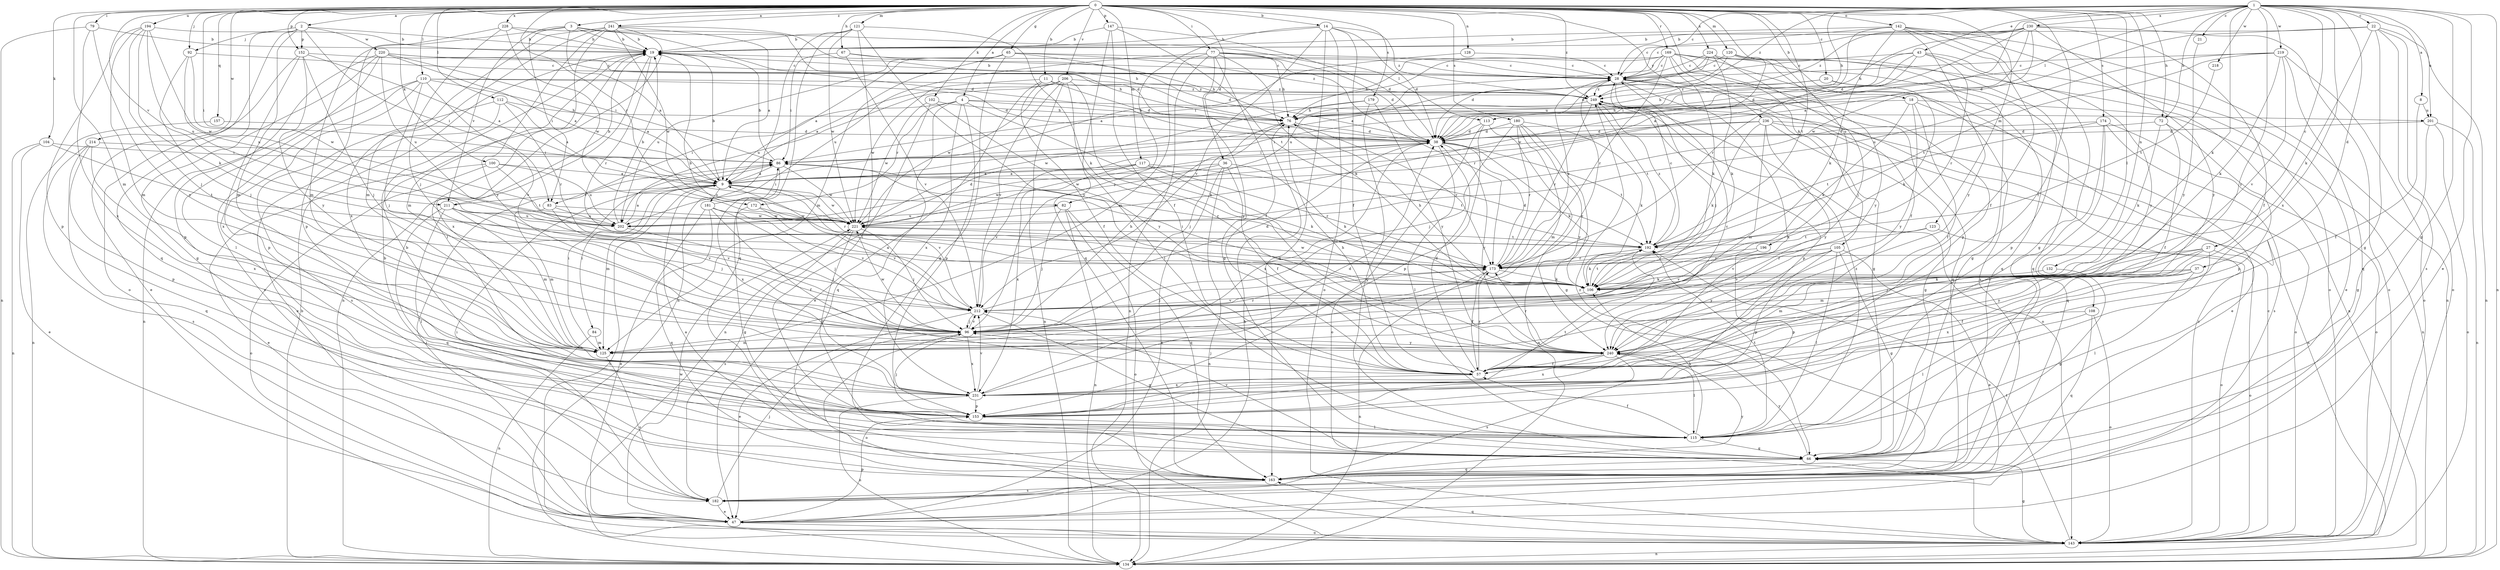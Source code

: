 strict digraph  {
0;
1;
2;
3;
4;
8;
9;
11;
14;
18;
19;
20;
21;
22;
27;
28;
36;
37;
38;
43;
47;
57;
65;
66;
67;
72;
76;
77;
79;
82;
83;
84;
86;
92;
96;
100;
102;
104;
105;
106;
108;
110;
112;
113;
115;
117;
120;
121;
123;
125;
128;
132;
134;
142;
143;
147;
152;
153;
157;
163;
169;
172;
173;
174;
179;
180;
181;
182;
192;
194;
196;
201;
202;
206;
211;
212;
214;
218;
219;
220;
221;
224;
228;
230;
231;
236;
240;
241;
249;
0 -> 2  [label=a];
0 -> 3  [label=a];
0 -> 4  [label=a];
0 -> 11  [label=b];
0 -> 14  [label=b];
0 -> 18  [label=b];
0 -> 20  [label=c];
0 -> 36  [label=d];
0 -> 57  [label=f];
0 -> 65  [label=g];
0 -> 67  [label=h];
0 -> 72  [label=h];
0 -> 77  [label=i];
0 -> 79  [label=i];
0 -> 82  [label=i];
0 -> 92  [label=j];
0 -> 100  [label=k];
0 -> 102  [label=k];
0 -> 104  [label=k];
0 -> 105  [label=k];
0 -> 108  [label=l];
0 -> 110  [label=l];
0 -> 112  [label=l];
0 -> 117  [label=m];
0 -> 120  [label=m];
0 -> 121  [label=m];
0 -> 123  [label=m];
0 -> 125  [label=m];
0 -> 128  [label=n];
0 -> 132  [label=n];
0 -> 142  [label=o];
0 -> 147  [label=p];
0 -> 152  [label=p];
0 -> 157  [label=q];
0 -> 169  [label=r];
0 -> 172  [label=r];
0 -> 174  [label=s];
0 -> 179  [label=s];
0 -> 180  [label=s];
0 -> 192  [label=t];
0 -> 194  [label=u];
0 -> 196  [label=u];
0 -> 206  [label=v];
0 -> 211  [label=v];
0 -> 214  [label=w];
0 -> 224  [label=x];
0 -> 228  [label=x];
0 -> 236  [label=y];
0 -> 241  [label=z];
0 -> 249  [label=z];
1 -> 8  [label=a];
1 -> 21  [label=c];
1 -> 22  [label=c];
1 -> 27  [label=c];
1 -> 28  [label=c];
1 -> 37  [label=d];
1 -> 43  [label=e];
1 -> 47  [label=e];
1 -> 66  [label=g];
1 -> 72  [label=h];
1 -> 76  [label=h];
1 -> 82  [label=i];
1 -> 106  [label=k];
1 -> 113  [label=l];
1 -> 134  [label=n];
1 -> 201  [label=u];
1 -> 218  [label=w];
1 -> 219  [label=w];
1 -> 230  [label=x];
1 -> 231  [label=x];
1 -> 240  [label=y];
1 -> 249  [label=z];
2 -> 19  [label=b];
2 -> 83  [label=i];
2 -> 92  [label=j];
2 -> 125  [label=m];
2 -> 143  [label=o];
2 -> 152  [label=p];
2 -> 163  [label=q];
2 -> 220  [label=w];
3 -> 9  [label=a];
3 -> 19  [label=b];
3 -> 38  [label=d];
3 -> 83  [label=i];
3 -> 113  [label=l];
3 -> 125  [label=m];
3 -> 211  [label=v];
4 -> 76  [label=h];
4 -> 83  [label=i];
4 -> 106  [label=k];
4 -> 153  [label=p];
4 -> 163  [label=q];
4 -> 172  [label=r];
4 -> 201  [label=u];
4 -> 231  [label=x];
8 -> 57  [label=f];
8 -> 201  [label=u];
9 -> 19  [label=b];
9 -> 84  [label=i];
9 -> 125  [label=m];
9 -> 143  [label=o];
9 -> 173  [label=r];
9 -> 181  [label=s];
9 -> 211  [label=v];
9 -> 212  [label=v];
9 -> 221  [label=w];
11 -> 38  [label=d];
11 -> 47  [label=e];
11 -> 57  [label=f];
11 -> 221  [label=w];
11 -> 249  [label=z];
14 -> 19  [label=b];
14 -> 38  [label=d];
14 -> 57  [label=f];
14 -> 96  [label=j];
14 -> 143  [label=o];
14 -> 163  [label=q];
14 -> 212  [label=v];
14 -> 249  [label=z];
18 -> 47  [label=e];
18 -> 57  [label=f];
18 -> 76  [label=h];
18 -> 106  [label=k];
18 -> 134  [label=n];
18 -> 240  [label=y];
19 -> 28  [label=c];
19 -> 125  [label=m];
19 -> 173  [label=r];
19 -> 231  [label=x];
20 -> 76  [label=h];
20 -> 106  [label=k];
20 -> 153  [label=p];
20 -> 249  [label=z];
21 -> 240  [label=y];
22 -> 19  [label=b];
22 -> 38  [label=d];
22 -> 66  [label=g];
22 -> 106  [label=k];
22 -> 134  [label=n];
22 -> 143  [label=o];
22 -> 182  [label=s];
27 -> 96  [label=j];
27 -> 115  [label=l];
27 -> 125  [label=m];
27 -> 143  [label=o];
27 -> 173  [label=r];
27 -> 240  [label=y];
28 -> 19  [label=b];
28 -> 66  [label=g];
28 -> 96  [label=j];
28 -> 163  [label=q];
28 -> 231  [label=x];
28 -> 249  [label=z];
36 -> 9  [label=a];
36 -> 47  [label=e];
36 -> 57  [label=f];
36 -> 106  [label=k];
36 -> 134  [label=n];
36 -> 221  [label=w];
37 -> 57  [label=f];
37 -> 106  [label=k];
37 -> 115  [label=l];
37 -> 125  [label=m];
37 -> 231  [label=x];
38 -> 86  [label=i];
38 -> 106  [label=k];
38 -> 115  [label=l];
38 -> 192  [label=t];
38 -> 221  [label=w];
38 -> 231  [label=x];
38 -> 240  [label=y];
43 -> 9  [label=a];
43 -> 28  [label=c];
43 -> 38  [label=d];
43 -> 47  [label=e];
43 -> 86  [label=i];
43 -> 173  [label=r];
43 -> 240  [label=y];
47 -> 76  [label=h];
47 -> 86  [label=i];
47 -> 143  [label=o];
47 -> 153  [label=p];
47 -> 221  [label=w];
57 -> 28  [label=c];
57 -> 38  [label=d];
57 -> 76  [label=h];
57 -> 96  [label=j];
57 -> 173  [label=r];
57 -> 231  [label=x];
65 -> 9  [label=a];
65 -> 28  [label=c];
65 -> 38  [label=d];
65 -> 66  [label=g];
65 -> 125  [label=m];
65 -> 202  [label=u];
65 -> 249  [label=z];
66 -> 19  [label=b];
66 -> 163  [label=q];
66 -> 212  [label=v];
66 -> 240  [label=y];
67 -> 28  [label=c];
67 -> 76  [label=h];
67 -> 86  [label=i];
67 -> 212  [label=v];
72 -> 38  [label=d];
72 -> 57  [label=f];
72 -> 106  [label=k];
72 -> 153  [label=p];
76 -> 38  [label=d];
76 -> 96  [label=j];
76 -> 173  [label=r];
77 -> 28  [label=c];
77 -> 38  [label=d];
77 -> 57  [label=f];
77 -> 66  [label=g];
77 -> 76  [label=h];
77 -> 106  [label=k];
77 -> 125  [label=m];
77 -> 134  [label=n];
77 -> 173  [label=r];
77 -> 202  [label=u];
79 -> 19  [label=b];
79 -> 134  [label=n];
79 -> 231  [label=x];
79 -> 240  [label=y];
82 -> 96  [label=j];
82 -> 134  [label=n];
82 -> 143  [label=o];
82 -> 163  [label=q];
82 -> 202  [label=u];
83 -> 125  [label=m];
83 -> 202  [label=u];
83 -> 212  [label=v];
83 -> 221  [label=w];
84 -> 125  [label=m];
84 -> 134  [label=n];
86 -> 9  [label=a];
86 -> 19  [label=b];
86 -> 173  [label=r];
86 -> 221  [label=w];
86 -> 231  [label=x];
92 -> 28  [label=c];
92 -> 96  [label=j];
92 -> 202  [label=u];
92 -> 221  [label=w];
96 -> 76  [label=h];
96 -> 125  [label=m];
96 -> 143  [label=o];
96 -> 173  [label=r];
96 -> 212  [label=v];
96 -> 221  [label=w];
96 -> 231  [label=x];
96 -> 240  [label=y];
100 -> 9  [label=a];
100 -> 47  [label=e];
100 -> 143  [label=o];
100 -> 192  [label=t];
100 -> 202  [label=u];
102 -> 76  [label=h];
102 -> 134  [label=n];
102 -> 221  [label=w];
102 -> 240  [label=y];
104 -> 47  [label=e];
104 -> 86  [label=i];
104 -> 134  [label=n];
104 -> 192  [label=t];
105 -> 47  [label=e];
105 -> 66  [label=g];
105 -> 115  [label=l];
105 -> 153  [label=p];
105 -> 173  [label=r];
105 -> 212  [label=v];
105 -> 240  [label=y];
106 -> 76  [label=h];
106 -> 86  [label=i];
106 -> 192  [label=t];
106 -> 212  [label=v];
108 -> 96  [label=j];
108 -> 115  [label=l];
108 -> 143  [label=o];
108 -> 163  [label=q];
110 -> 9  [label=a];
110 -> 38  [label=d];
110 -> 96  [label=j];
110 -> 134  [label=n];
110 -> 153  [label=p];
110 -> 182  [label=s];
110 -> 212  [label=v];
110 -> 249  [label=z];
112 -> 9  [label=a];
112 -> 47  [label=e];
112 -> 76  [label=h];
112 -> 173  [label=r];
112 -> 182  [label=s];
113 -> 38  [label=d];
113 -> 134  [label=n];
113 -> 143  [label=o];
113 -> 153  [label=p];
115 -> 19  [label=b];
115 -> 57  [label=f];
115 -> 66  [label=g];
115 -> 106  [label=k];
115 -> 192  [label=t];
115 -> 249  [label=z];
117 -> 9  [label=a];
117 -> 106  [label=k];
117 -> 173  [label=r];
117 -> 192  [label=t];
117 -> 212  [label=v];
117 -> 231  [label=x];
120 -> 28  [label=c];
120 -> 38  [label=d];
120 -> 163  [label=q];
120 -> 221  [label=w];
120 -> 240  [label=y];
121 -> 19  [label=b];
121 -> 106  [label=k];
121 -> 115  [label=l];
121 -> 134  [label=n];
121 -> 163  [label=q];
121 -> 221  [label=w];
121 -> 240  [label=y];
123 -> 143  [label=o];
123 -> 192  [label=t];
123 -> 212  [label=v];
125 -> 28  [label=c];
125 -> 86  [label=i];
125 -> 182  [label=s];
128 -> 9  [label=a];
128 -> 28  [label=c];
132 -> 66  [label=g];
132 -> 106  [label=k];
134 -> 19  [label=b];
142 -> 19  [label=b];
142 -> 28  [label=c];
142 -> 57  [label=f];
142 -> 66  [label=g];
142 -> 106  [label=k];
142 -> 134  [label=n];
142 -> 143  [label=o];
142 -> 173  [label=r];
142 -> 240  [label=y];
143 -> 28  [label=c];
143 -> 66  [label=g];
143 -> 134  [label=n];
143 -> 163  [label=q];
143 -> 192  [label=t];
143 -> 249  [label=z];
147 -> 19  [label=b];
147 -> 38  [label=d];
147 -> 57  [label=f];
147 -> 163  [label=q];
147 -> 192  [label=t];
152 -> 9  [label=a];
152 -> 28  [label=c];
152 -> 47  [label=e];
152 -> 96  [label=j];
152 -> 231  [label=x];
152 -> 240  [label=y];
153 -> 96  [label=j];
153 -> 115  [label=l];
153 -> 192  [label=t];
157 -> 38  [label=d];
157 -> 134  [label=n];
163 -> 9  [label=a];
163 -> 182  [label=s];
163 -> 240  [label=y];
163 -> 249  [label=z];
169 -> 28  [label=c];
169 -> 57  [label=f];
169 -> 76  [label=h];
169 -> 86  [label=i];
169 -> 106  [label=k];
169 -> 134  [label=n];
169 -> 153  [label=p];
169 -> 163  [label=q];
169 -> 173  [label=r];
169 -> 182  [label=s];
169 -> 202  [label=u];
172 -> 66  [label=g];
172 -> 212  [label=v];
172 -> 221  [label=w];
173 -> 19  [label=b];
173 -> 28  [label=c];
173 -> 38  [label=d];
173 -> 57  [label=f];
173 -> 96  [label=j];
173 -> 106  [label=k];
173 -> 134  [label=n];
173 -> 221  [label=w];
174 -> 38  [label=d];
174 -> 115  [label=l];
174 -> 143  [label=o];
174 -> 163  [label=q];
174 -> 182  [label=s];
174 -> 192  [label=t];
179 -> 66  [label=g];
179 -> 76  [label=h];
179 -> 221  [label=w];
179 -> 240  [label=y];
180 -> 38  [label=d];
180 -> 66  [label=g];
180 -> 96  [label=j];
180 -> 106  [label=k];
180 -> 125  [label=m];
180 -> 173  [label=r];
180 -> 240  [label=y];
181 -> 47  [label=e];
181 -> 57  [label=f];
181 -> 86  [label=i];
181 -> 96  [label=j];
181 -> 163  [label=q];
181 -> 212  [label=v];
181 -> 221  [label=w];
182 -> 47  [label=e];
182 -> 86  [label=i];
182 -> 96  [label=j];
192 -> 28  [label=c];
192 -> 106  [label=k];
192 -> 173  [label=r];
192 -> 249  [label=z];
194 -> 19  [label=b];
194 -> 96  [label=j];
194 -> 106  [label=k];
194 -> 125  [label=m];
194 -> 153  [label=p];
194 -> 202  [label=u];
194 -> 221  [label=w];
196 -> 153  [label=p];
196 -> 173  [label=r];
196 -> 212  [label=v];
201 -> 38  [label=d];
201 -> 66  [label=g];
201 -> 134  [label=n];
201 -> 143  [label=o];
202 -> 9  [label=a];
202 -> 19  [label=b];
202 -> 96  [label=j];
206 -> 9  [label=a];
206 -> 115  [label=l];
206 -> 134  [label=n];
206 -> 202  [label=u];
206 -> 212  [label=v];
206 -> 221  [label=w];
206 -> 240  [label=y];
206 -> 249  [label=z];
211 -> 19  [label=b];
211 -> 96  [label=j];
211 -> 115  [label=l];
211 -> 125  [label=m];
211 -> 163  [label=q];
211 -> 202  [label=u];
211 -> 212  [label=v];
212 -> 9  [label=a];
212 -> 38  [label=d];
212 -> 47  [label=e];
212 -> 66  [label=g];
212 -> 96  [label=j];
214 -> 86  [label=i];
214 -> 153  [label=p];
214 -> 163  [label=q];
214 -> 182  [label=s];
214 -> 231  [label=x];
218 -> 192  [label=t];
219 -> 28  [label=c];
219 -> 106  [label=k];
219 -> 143  [label=o];
219 -> 163  [label=q];
219 -> 192  [label=t];
219 -> 202  [label=u];
219 -> 212  [label=v];
220 -> 9  [label=a];
220 -> 28  [label=c];
220 -> 66  [label=g];
220 -> 76  [label=h];
220 -> 86  [label=i];
220 -> 115  [label=l];
220 -> 153  [label=p];
220 -> 202  [label=u];
221 -> 38  [label=d];
221 -> 96  [label=j];
221 -> 153  [label=p];
221 -> 182  [label=s];
221 -> 192  [label=t];
224 -> 9  [label=a];
224 -> 28  [label=c];
224 -> 38  [label=d];
224 -> 66  [label=g];
224 -> 96  [label=j];
224 -> 106  [label=k];
228 -> 19  [label=b];
228 -> 38  [label=d];
228 -> 96  [label=j];
228 -> 153  [label=p];
228 -> 221  [label=w];
230 -> 9  [label=a];
230 -> 19  [label=b];
230 -> 28  [label=c];
230 -> 38  [label=d];
230 -> 57  [label=f];
230 -> 76  [label=h];
230 -> 143  [label=o];
230 -> 221  [label=w];
230 -> 240  [label=y];
230 -> 249  [label=z];
231 -> 38  [label=d];
231 -> 134  [label=n];
231 -> 153  [label=p];
231 -> 212  [label=v];
236 -> 38  [label=d];
236 -> 66  [label=g];
236 -> 86  [label=i];
236 -> 106  [label=k];
236 -> 125  [label=m];
236 -> 134  [label=n];
236 -> 143  [label=o];
236 -> 240  [label=y];
240 -> 57  [label=f];
240 -> 115  [label=l];
240 -> 173  [label=r];
240 -> 182  [label=s];
240 -> 231  [label=x];
241 -> 9  [label=a];
241 -> 19  [label=b];
241 -> 76  [label=h];
241 -> 115  [label=l];
241 -> 125  [label=m];
241 -> 134  [label=n];
241 -> 221  [label=w];
241 -> 231  [label=x];
241 -> 240  [label=y];
249 -> 76  [label=h];
249 -> 143  [label=o];
249 -> 153  [label=p];
249 -> 173  [label=r];
249 -> 192  [label=t];
}
